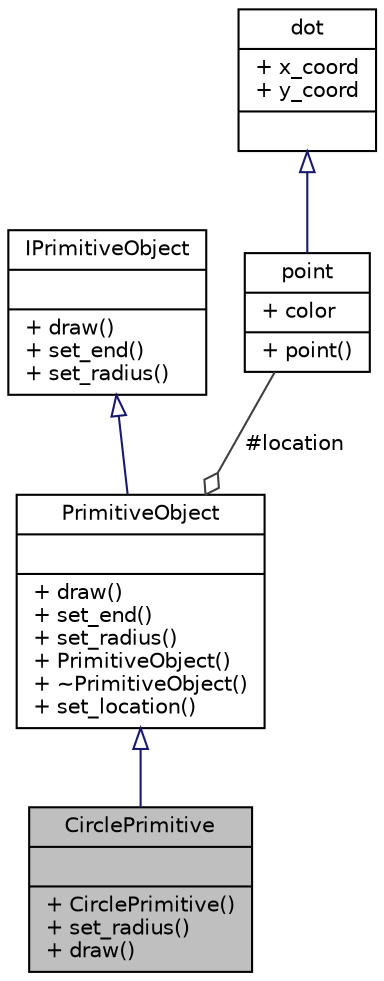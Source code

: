 digraph "CirclePrimitive"
{
 // LATEX_PDF_SIZE
  edge [fontname="Helvetica",fontsize="10",labelfontname="Helvetica",labelfontsize="10"];
  node [fontname="Helvetica",fontsize="10",shape=record];
  Node1 [label="{CirclePrimitive\n||+ CirclePrimitive()\l+ set_radius()\l+ draw()\l}",height=0.2,width=0.4,color="black", fillcolor="grey75", style="filled", fontcolor="black",tooltip=" "];
  Node2 -> Node1 [dir="back",color="midnightblue",fontsize="10",style="solid",arrowtail="onormal",fontname="Helvetica"];
  Node2 [label="{PrimitiveObject\n||+ draw()\l+ set_end()\l+ set_radius()\l+ PrimitiveObject()\l+ ~PrimitiveObject()\l+ set_location()\l}",height=0.2,width=0.4,color="black", fillcolor="white", style="filled",URL="$class_primitive_object.html",tooltip=" "];
  Node3 -> Node2 [dir="back",color="midnightblue",fontsize="10",style="solid",arrowtail="onormal",fontname="Helvetica"];
  Node3 [label="{IPrimitiveObject\n||+ draw()\l+ set_end()\l+ set_radius()\l}",height=0.2,width=0.4,color="black", fillcolor="white", style="filled",URL="$class_i_primitive_object.html",tooltip="Here is interface is common for all primitive objects."];
  Node4 -> Node2 [color="grey25",fontsize="10",style="solid",label=" #location" ,arrowhead="odiamond",fontname="Helvetica"];
  Node4 [label="{point\n|+ color\l|+ point()\l}",height=0.2,width=0.4,color="black", fillcolor="white", style="filled",URL="$classpoint.html",tooltip=" "];
  Node5 -> Node4 [dir="back",color="midnightblue",fontsize="10",style="solid",arrowtail="onormal",fontname="Helvetica"];
  Node5 [label="{dot\n|+ x_coord\l+ y_coord\l|}",height=0.2,width=0.4,color="black", fillcolor="white", style="filled",URL="$classdot.html",tooltip=" "];
}
